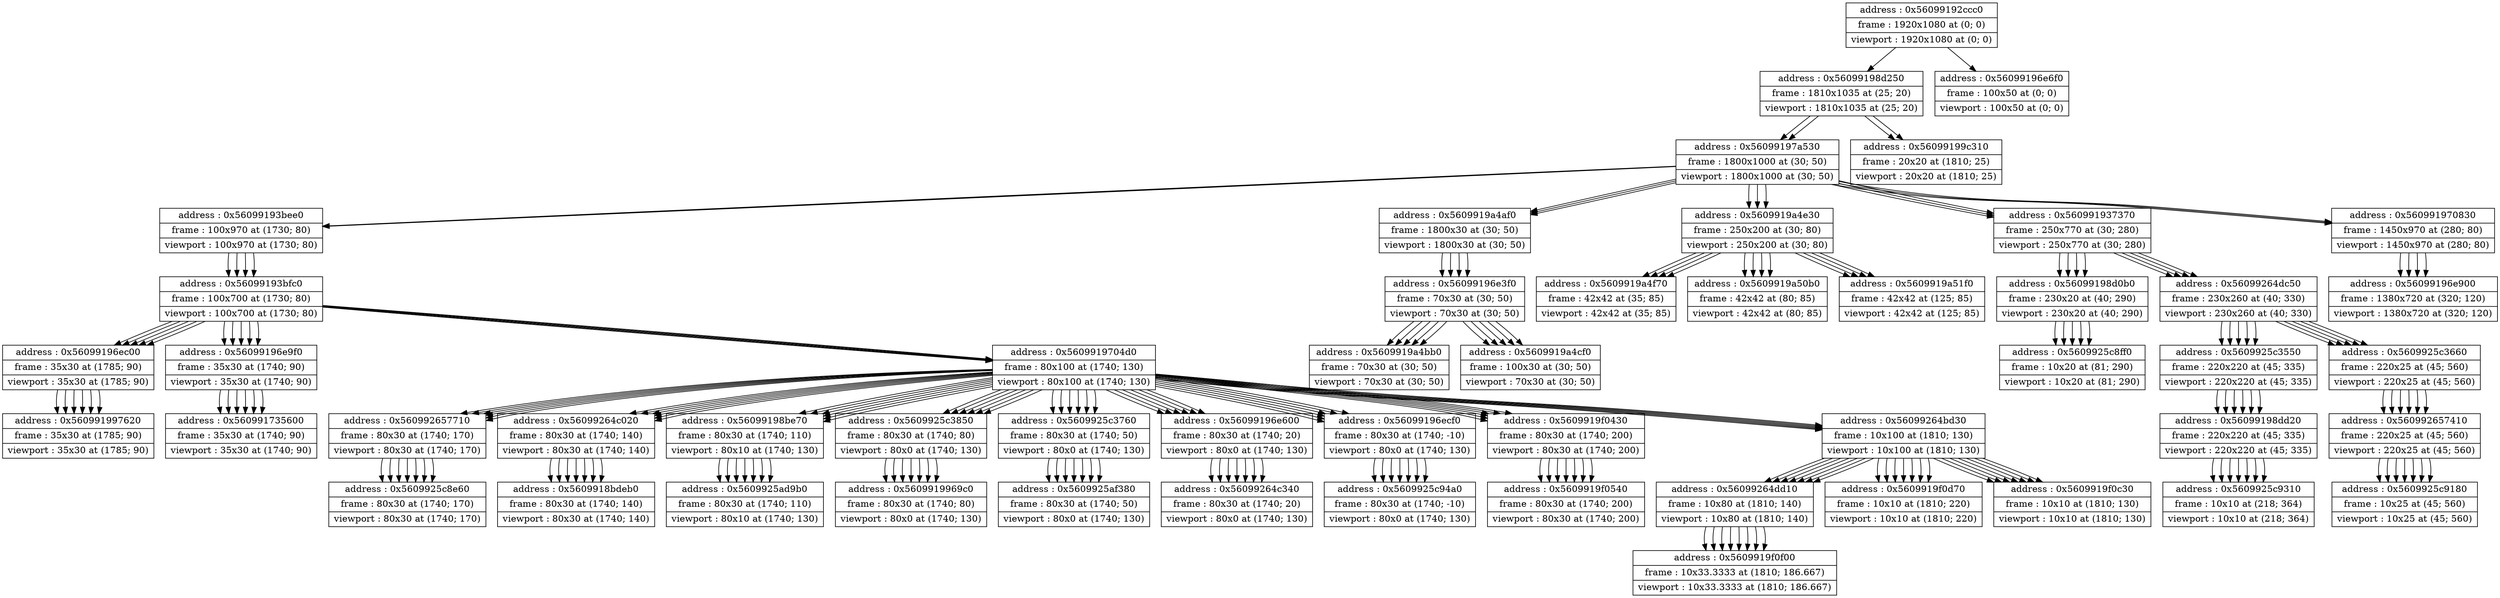 digraph {
	node [shape=record]
	node0x56099264dd10 [label = "{address : 0x56099264dd10 |frame : 10x80 at (1810; 140) |viewport : 10x80 at (1810; 140)}"];

	 node0x56099264dd10 -> node0x5609919f0f00 [color=black];
	node0x5609919f0f00 [label = "{address : 0x5609919f0f00 |frame : 10x33.3333 at (1810; 186.667) |viewport : 10x33.3333 at (1810; 186.667)}"];

	node0x5609919f0d70 [label = "{address : 0x5609919f0d70 |frame : 10x10 at (1810; 220) |viewport : 10x10 at (1810; 220)}"];

	node0x5609919f0c30 [label = "{address : 0x5609919f0c30 |frame : 10x10 at (1810; 130) |viewport : 10x10 at (1810; 130)}"];

	node0x5609919f0540 [label = "{address : 0x5609919f0540 |frame : 80x30 at (1740; 200) |viewport : 80x30 at (1740; 200)}"];

	node0x5609919f0f00 [label = "{address : 0x5609919f0f00 |frame : 10x33.3333 at (1810; 186.667) |viewport : 10x33.3333 at (1810; 186.667)}"];

	node0x560992657710 [label = "{address : 0x560992657710 |frame : 80x30 at (1740; 170) |viewport : 80x30 at (1740; 170)}"];

	 node0x560992657710 -> node0x5609925c8e60 [color=black];
	node0x5609925c8e60 [label = "{address : 0x5609925c8e60 |frame : 80x30 at (1740; 170) |viewport : 80x30 at (1740; 170)}"];

	node0x5609925c8e60 [label = "{address : 0x5609925c8e60 |frame : 80x30 at (1740; 170) |viewport : 80x30 at (1740; 170)}"];

	node0x56099264c020 [label = "{address : 0x56099264c020 |frame : 80x30 at (1740; 140) |viewport : 80x30 at (1740; 140)}"];

	 node0x56099264c020 -> node0x5609918bdeb0 [color=black];
	node0x5609918bdeb0 [label = "{address : 0x5609918bdeb0 |frame : 80x30 at (1740; 140) |viewport : 80x30 at (1740; 140)}"];

	node0x56099198be70 [label = "{address : 0x56099198be70 |frame : 80x30 at (1740; 110) |viewport : 80x10 at (1740; 130)}"];

	 node0x56099198be70 -> node0x5609925ad9b0 [color=black];
	node0x5609925ad9b0 [label = "{address : 0x5609925ad9b0 |frame : 80x30 at (1740; 110) |viewport : 80x10 at (1740; 130)}"];

	node0x5609925ad9b0 [label = "{address : 0x5609925ad9b0 |frame : 80x30 at (1740; 110) |viewport : 80x10 at (1740; 130)}"];

	node0x5609925c3850 [label = "{address : 0x5609925c3850 |frame : 80x30 at (1740; 80) |viewport : 80x0 at (1740; 130)}"];

	 node0x5609925c3850 -> node0x5609919969c0 [color=black];
	node0x5609919969c0 [label = "{address : 0x5609919969c0 |frame : 80x30 at (1740; 80) |viewport : 80x0 at (1740; 130)}"];

	node0x5609919969c0 [label = "{address : 0x5609919969c0 |frame : 80x30 at (1740; 80) |viewport : 80x0 at (1740; 130)}"];

	node0x5609925c3760 [label = "{address : 0x5609925c3760 |frame : 80x30 at (1740; 50) |viewport : 80x0 at (1740; 130)}"];

	 node0x5609925c3760 -> node0x5609925af380 [color=black];
	node0x5609925af380 [label = "{address : 0x5609925af380 |frame : 80x30 at (1740; 50) |viewport : 80x0 at (1740; 130)}"];

	node0x56099196e600 [label = "{address : 0x56099196e600 |frame : 80x30 at (1740; 20) |viewport : 80x0 at (1740; 130)}"];

	 node0x56099196e600 -> node0x56099264c340 [color=black];
	node0x56099264c340 [label = "{address : 0x56099264c340 |frame : 80x30 at (1740; 20) |viewport : 80x0 at (1740; 130)}"];

	node0x56099264c340 [label = "{address : 0x56099264c340 |frame : 80x30 at (1740; 20) |viewport : 80x0 at (1740; 130)}"];

	node0x56099196ecf0 [label = "{address : 0x56099196ecf0 |frame : 80x30 at (1740; -10) |viewport : 80x0 at (1740; 130)}"];

	 node0x56099196ecf0 -> node0x5609925c94a0 [color=black];
	node0x5609925c94a0 [label = "{address : 0x5609925c94a0 |frame : 80x30 at (1740; -10) |viewport : 80x0 at (1740; 130)}"];

	node0x56099196ec00 [label = "{address : 0x56099196ec00 |frame : 35x30 at (1785; 90) |viewport : 35x30 at (1785; 90)}"];

	 node0x56099196ec00 -> node0x560991997620 [color=black];
	node0x560991997620 [label = "{address : 0x560991997620 |frame : 35x30 at (1785; 90) |viewport : 35x30 at (1785; 90)}"];

	node0x56099196e900 [label = "{address : 0x56099196e900 |frame : 1380x720 at (320; 120) |viewport : 1380x720 at (320; 120)}"];

	node0x560992657410 [label = "{address : 0x560992657410 |frame : 220x25 at (45; 560) |viewport : 220x25 at (45; 560)}"];

	 node0x560992657410 -> node0x5609925c9180 [color=black];
	node0x5609925c9180 [label = "{address : 0x5609925c9180 |frame : 10x25 at (45; 560) |viewport : 10x25 at (45; 560)}"];

	node0x56099196e3f0 [label = "{address : 0x56099196e3f0 |frame : 70x30 at (30; 50) |viewport : 70x30 at (30; 50)}"];

	 node0x56099196e3f0 -> node0x5609919a4bb0 [color=black];
	node0x5609919a4bb0 [label = "{address : 0x5609919a4bb0 |frame : 70x30 at (30; 50) |viewport : 70x30 at (30; 50)}"];

	 node0x56099196e3f0 -> node0x5609919a4cf0 [color=black];
	node0x5609919a4cf0 [label = "{address : 0x5609919a4cf0 |frame : 100x30 at (30; 50) |viewport : 70x30 at (30; 50)}"];

	node0x56099196e9f0 [label = "{address : 0x56099196e9f0 |frame : 35x30 at (1740; 90) |viewport : 35x30 at (1740; 90)}"];

	 node0x56099196e9f0 -> node0x560991735600 [color=black];
	node0x560991735600 [label = "{address : 0x560991735600 |frame : 35x30 at (1740; 90) |viewport : 35x30 at (1740; 90)}"];

	node0x5609919f0430 [label = "{address : 0x5609919f0430 |frame : 80x30 at (1740; 200) |viewport : 80x30 at (1740; 200)}"];

	 node0x5609919f0430 -> node0x5609919f0540 [color=black];
	node0x5609919f0540 [label = "{address : 0x5609919f0540 |frame : 80x30 at (1740; 200) |viewport : 80x30 at (1740; 200)}"];

	node0x56099198d0b0 [label = "{address : 0x56099198d0b0 |frame : 230x20 at (40; 290) |viewport : 230x20 at (40; 290)}"];

	 node0x56099198d0b0 -> node0x5609925c8ff0 [color=black];
	node0x5609925c8ff0 [label = "{address : 0x5609925c8ff0 |frame : 10x20 at (81; 290) |viewport : 10x20 at (81; 290)}"];

	node0x560991997620 [label = "{address : 0x560991997620 |frame : 35x30 at (1785; 90) |viewport : 35x30 at (1785; 90)}"];

	node0x56099193bee0 [label = "{address : 0x56099193bee0 |frame : 100x970 at (1730; 80) |viewport : 100x970 at (1730; 80)}"];

	 node0x56099193bee0 -> node0x56099193bfc0 [color=black];
	node0x56099193bfc0 [label = "{address : 0x56099193bfc0 |frame : 100x700 at (1730; 80) |viewport : 100x700 at (1730; 80)}"];

	 node0x56099193bfc0 -> node0x56099196e9f0 [color=black];
	node0x56099196e9f0 [label = "{address : 0x56099196e9f0 |frame : 35x30 at (1740; 90) |viewport : 35x30 at (1740; 90)}"];

	 node0x56099196e9f0 -> node0x560991735600 [color=black];
	node0x560991735600 [label = "{address : 0x560991735600 |frame : 35x30 at (1740; 90) |viewport : 35x30 at (1740; 90)}"];

	 node0x56099193bfc0 -> node0x56099196ec00 [color=black];
	node0x56099196ec00 [label = "{address : 0x56099196ec00 |frame : 35x30 at (1785; 90) |viewport : 35x30 at (1785; 90)}"];

	 node0x56099196ec00 -> node0x560991997620 [color=black];
	node0x560991997620 [label = "{address : 0x560991997620 |frame : 35x30 at (1785; 90) |viewport : 35x30 at (1785; 90)}"];

	 node0x56099193bfc0 -> node0x5609919704d0 [color=black];
	node0x5609919704d0 [label = "{address : 0x5609919704d0 |frame : 80x100 at (1740; 130) |viewport : 80x100 at (1740; 130)}"];

	 node0x5609919704d0 -> node0x56099196ecf0 [color=black];
	node0x56099196ecf0 [label = "{address : 0x56099196ecf0 |frame : 80x30 at (1740; -10) |viewport : 80x0 at (1740; 130)}"];

	 node0x56099196ecf0 -> node0x5609925c94a0 [color=black];
	node0x5609925c94a0 [label = "{address : 0x5609925c94a0 |frame : 80x30 at (1740; -10) |viewport : 80x0 at (1740; 130)}"];

	 node0x5609919704d0 -> node0x56099196e600 [color=black];
	node0x56099196e600 [label = "{address : 0x56099196e600 |frame : 80x30 at (1740; 20) |viewport : 80x0 at (1740; 130)}"];

	 node0x56099196e600 -> node0x56099264c340 [color=black];
	node0x56099264c340 [label = "{address : 0x56099264c340 |frame : 80x30 at (1740; 20) |viewport : 80x0 at (1740; 130)}"];

	 node0x5609919704d0 -> node0x5609925c3760 [color=black];
	node0x5609925c3760 [label = "{address : 0x5609925c3760 |frame : 80x30 at (1740; 50) |viewport : 80x0 at (1740; 130)}"];

	 node0x5609925c3760 -> node0x5609925af380 [color=black];
	node0x5609925af380 [label = "{address : 0x5609925af380 |frame : 80x30 at (1740; 50) |viewport : 80x0 at (1740; 130)}"];

	 node0x5609919704d0 -> node0x5609925c3850 [color=black];
	node0x5609925c3850 [label = "{address : 0x5609925c3850 |frame : 80x30 at (1740; 80) |viewport : 80x0 at (1740; 130)}"];

	 node0x5609925c3850 -> node0x5609919969c0 [color=black];
	node0x5609919969c0 [label = "{address : 0x5609919969c0 |frame : 80x30 at (1740; 80) |viewport : 80x0 at (1740; 130)}"];

	 node0x5609919704d0 -> node0x56099198be70 [color=black];
	node0x56099198be70 [label = "{address : 0x56099198be70 |frame : 80x30 at (1740; 110) |viewport : 80x10 at (1740; 130)}"];

	 node0x56099198be70 -> node0x5609925ad9b0 [color=black];
	node0x5609925ad9b0 [label = "{address : 0x5609925ad9b0 |frame : 80x30 at (1740; 110) |viewport : 80x10 at (1740; 130)}"];

	 node0x5609919704d0 -> node0x56099264c020 [color=black];
	node0x56099264c020 [label = "{address : 0x56099264c020 |frame : 80x30 at (1740; 140) |viewport : 80x30 at (1740; 140)}"];

	 node0x56099264c020 -> node0x5609918bdeb0 [color=black];
	node0x5609918bdeb0 [label = "{address : 0x5609918bdeb0 |frame : 80x30 at (1740; 140) |viewport : 80x30 at (1740; 140)}"];

	 node0x5609919704d0 -> node0x560992657710 [color=black];
	node0x560992657710 [label = "{address : 0x560992657710 |frame : 80x30 at (1740; 170) |viewport : 80x30 at (1740; 170)}"];

	 node0x560992657710 -> node0x5609925c8e60 [color=black];
	node0x5609925c8e60 [label = "{address : 0x5609925c8e60 |frame : 80x30 at (1740; 170) |viewport : 80x30 at (1740; 170)}"];

	 node0x5609919704d0 -> node0x5609919f0430 [color=black];
	node0x5609919f0430 [label = "{address : 0x5609919f0430 |frame : 80x30 at (1740; 200) |viewport : 80x30 at (1740; 200)}"];

	 node0x5609919f0430 -> node0x5609919f0540 [color=black];
	node0x5609919f0540 [label = "{address : 0x5609919f0540 |frame : 80x30 at (1740; 200) |viewport : 80x30 at (1740; 200)}"];

	 node0x5609919704d0 -> node0x56099264bd30 [color=black];
	node0x56099264bd30 [label = "{address : 0x56099264bd30 |frame : 10x100 at (1810; 130) |viewport : 10x100 at (1810; 130)}"];

	 node0x56099264bd30 -> node0x5609919f0c30 [color=black];
	node0x5609919f0c30 [label = "{address : 0x5609919f0c30 |frame : 10x10 at (1810; 130) |viewport : 10x10 at (1810; 130)}"];

	 node0x56099264bd30 -> node0x5609919f0d70 [color=black];
	node0x5609919f0d70 [label = "{address : 0x5609919f0d70 |frame : 10x10 at (1810; 220) |viewport : 10x10 at (1810; 220)}"];

	 node0x56099264bd30 -> node0x56099264dd10 [color=black];
	node0x56099264dd10 [label = "{address : 0x56099264dd10 |frame : 10x80 at (1810; 140) |viewport : 10x80 at (1810; 140)}"];

	 node0x56099264dd10 -> node0x5609919f0f00 [color=black];
	node0x5609919f0f00 [label = "{address : 0x5609919f0f00 |frame : 10x33.3333 at (1810; 186.667) |viewport : 10x33.3333 at (1810; 186.667)}"];

	node0x5609919a4af0 [label = "{address : 0x5609919a4af0 |frame : 1800x30 at (30; 50) |viewport : 1800x30 at (30; 50)}"];

	 node0x5609919a4af0 -> node0x56099196e3f0 [color=black];
	node0x56099196e3f0 [label = "{address : 0x56099196e3f0 |frame : 70x30 at (30; 50) |viewport : 70x30 at (30; 50)}"];

	 node0x56099196e3f0 -> node0x5609919a4bb0 [color=black];
	node0x5609919a4bb0 [label = "{address : 0x5609919a4bb0 |frame : 70x30 at (30; 50) |viewport : 70x30 at (30; 50)}"];

	 node0x56099196e3f0 -> node0x5609919a4cf0 [color=black];
	node0x5609919a4cf0 [label = "{address : 0x5609919a4cf0 |frame : 100x30 at (30; 50) |viewport : 70x30 at (30; 50)}"];

	node0x5609919a4cf0 [label = "{address : 0x5609919a4cf0 |frame : 100x30 at (30; 50) |viewport : 70x30 at (30; 50)}"];

	node0x5609919a4bb0 [label = "{address : 0x5609919a4bb0 |frame : 70x30 at (30; 50) |viewport : 70x30 at (30; 50)}"];

	node0x560991735600 [label = "{address : 0x560991735600 |frame : 35x30 at (1740; 90) |viewport : 35x30 at (1740; 90)}"];

	node0x5609919a4f70 [label = "{address : 0x5609919a4f70 |frame : 42x42 at (35; 85) |viewport : 42x42 at (35; 85)}"];

	node0x56099198d250 [label = "{address : 0x56099198d250 |frame : 1810x1035 at (25; 20) |viewport : 1810x1035 at (25; 20)}"];

	 node0x56099198d250 -> node0x56099197a530 [color=black];
	node0x56099197a530 [label = "{address : 0x56099197a530 |frame : 1800x1000 at (30; 50) |viewport : 1800x1000 at (30; 50)}"];

	 node0x56099197a530 -> node0x5609919a4af0 [color=black];
	node0x5609919a4af0 [label = "{address : 0x5609919a4af0 |frame : 1800x30 at (30; 50) |viewport : 1800x30 at (30; 50)}"];

	 node0x5609919a4af0 -> node0x56099196e3f0 [color=black];
	node0x56099196e3f0 [label = "{address : 0x56099196e3f0 |frame : 70x30 at (30; 50) |viewport : 70x30 at (30; 50)}"];

	 node0x56099196e3f0 -> node0x5609919a4bb0 [color=black];
	node0x5609919a4bb0 [label = "{address : 0x5609919a4bb0 |frame : 70x30 at (30; 50) |viewport : 70x30 at (30; 50)}"];

	 node0x56099196e3f0 -> node0x5609919a4cf0 [color=black];
	node0x5609919a4cf0 [label = "{address : 0x5609919a4cf0 |frame : 100x30 at (30; 50) |viewport : 70x30 at (30; 50)}"];

	 node0x56099197a530 -> node0x5609919a4e30 [color=black];
	node0x5609919a4e30 [label = "{address : 0x5609919a4e30 |frame : 250x200 at (30; 80) |viewport : 250x200 at (30; 80)}"];

	 node0x5609919a4e30 -> node0x5609919a4f70 [color=black];
	node0x5609919a4f70 [label = "{address : 0x5609919a4f70 |frame : 42x42 at (35; 85) |viewport : 42x42 at (35; 85)}"];

	 node0x5609919a4e30 -> node0x5609919a50b0 [color=black];
	node0x5609919a50b0 [label = "{address : 0x5609919a50b0 |frame : 42x42 at (80; 85) |viewport : 42x42 at (80; 85)}"];

	 node0x5609919a4e30 -> node0x5609919a51f0 [color=black];
	node0x5609919a51f0 [label = "{address : 0x5609919a51f0 |frame : 42x42 at (125; 85) |viewport : 42x42 at (125; 85)}"];

	 node0x56099197a530 -> node0x560991937370 [color=black];
	node0x560991937370 [label = "{address : 0x560991937370 |frame : 250x770 at (30; 280) |viewport : 250x770 at (30; 280)}"];

	 node0x560991937370 -> node0x56099198d0b0 [color=black];
	node0x56099198d0b0 [label = "{address : 0x56099198d0b0 |frame : 230x20 at (40; 290) |viewport : 230x20 at (40; 290)}"];

	 node0x56099198d0b0 -> node0x5609925c8ff0 [color=black];
	node0x5609925c8ff0 [label = "{address : 0x5609925c8ff0 |frame : 10x20 at (81; 290) |viewport : 10x20 at (81; 290)}"];

	 node0x560991937370 -> node0x56099264dc50 [color=black];
	node0x56099264dc50 [label = "{address : 0x56099264dc50 |frame : 230x260 at (40; 330) |viewport : 230x260 at (40; 330)}"];

	 node0x56099264dc50 -> node0x5609925c3550 [color=black];
	node0x5609925c3550 [label = "{address : 0x5609925c3550 |frame : 220x220 at (45; 335) |viewport : 220x220 at (45; 335)}"];

	 node0x5609925c3550 -> node0x56099198dd20 [color=black];
	node0x56099198dd20 [label = "{address : 0x56099198dd20 |frame : 220x220 at (45; 335) |viewport : 220x220 at (45; 335)}"];

	 node0x56099198dd20 -> node0x5609925c9310 [color=black];
	node0x5609925c9310 [label = "{address : 0x5609925c9310 |frame : 10x10 at (218; 364) |viewport : 10x10 at (218; 364)}"];

	 node0x56099264dc50 -> node0x5609925c3660 [color=black];
	node0x5609925c3660 [label = "{address : 0x5609925c3660 |frame : 220x25 at (45; 560) |viewport : 220x25 at (45; 560)}"];

	 node0x5609925c3660 -> node0x560992657410 [color=black];
	node0x560992657410 [label = "{address : 0x560992657410 |frame : 220x25 at (45; 560) |viewport : 220x25 at (45; 560)}"];

	 node0x560992657410 -> node0x5609925c9180 [color=black];
	node0x5609925c9180 [label = "{address : 0x5609925c9180 |frame : 10x25 at (45; 560) |viewport : 10x25 at (45; 560)}"];

	 node0x56099197a530 -> node0x560991970830 [color=black];
	node0x560991970830 [label = "{address : 0x560991970830 |frame : 1450x970 at (280; 80) |viewport : 1450x970 at (280; 80)}"];

	 node0x560991970830 -> node0x56099196e900 [color=black];
	node0x56099196e900 [label = "{address : 0x56099196e900 |frame : 1380x720 at (320; 120) |viewport : 1380x720 at (320; 120)}"];

	 node0x56099197a530 -> node0x56099193bee0 [color=black];
	node0x56099193bee0 [label = "{address : 0x56099193bee0 |frame : 100x970 at (1730; 80) |viewport : 100x970 at (1730; 80)}"];

	 node0x56099193bee0 -> node0x56099193bfc0 [color=black];
	node0x56099193bfc0 [label = "{address : 0x56099193bfc0 |frame : 100x700 at (1730; 80) |viewport : 100x700 at (1730; 80)}"];

	 node0x56099193bfc0 -> node0x56099196e9f0 [color=black];
	node0x56099196e9f0 [label = "{address : 0x56099196e9f0 |frame : 35x30 at (1740; 90) |viewport : 35x30 at (1740; 90)}"];

	 node0x56099196e9f0 -> node0x560991735600 [color=black];
	node0x560991735600 [label = "{address : 0x560991735600 |frame : 35x30 at (1740; 90) |viewport : 35x30 at (1740; 90)}"];

	 node0x56099193bfc0 -> node0x56099196ec00 [color=black];
	node0x56099196ec00 [label = "{address : 0x56099196ec00 |frame : 35x30 at (1785; 90) |viewport : 35x30 at (1785; 90)}"];

	 node0x56099196ec00 -> node0x560991997620 [color=black];
	node0x560991997620 [label = "{address : 0x560991997620 |frame : 35x30 at (1785; 90) |viewport : 35x30 at (1785; 90)}"];

	 node0x56099193bfc0 -> node0x5609919704d0 [color=black];
	node0x5609919704d0 [label = "{address : 0x5609919704d0 |frame : 80x100 at (1740; 130) |viewport : 80x100 at (1740; 130)}"];

	 node0x5609919704d0 -> node0x56099196ecf0 [color=black];
	node0x56099196ecf0 [label = "{address : 0x56099196ecf0 |frame : 80x30 at (1740; -10) |viewport : 80x0 at (1740; 130)}"];

	 node0x56099196ecf0 -> node0x5609925c94a0 [color=black];
	node0x5609925c94a0 [label = "{address : 0x5609925c94a0 |frame : 80x30 at (1740; -10) |viewport : 80x0 at (1740; 130)}"];

	 node0x5609919704d0 -> node0x56099196e600 [color=black];
	node0x56099196e600 [label = "{address : 0x56099196e600 |frame : 80x30 at (1740; 20) |viewport : 80x0 at (1740; 130)}"];

	 node0x56099196e600 -> node0x56099264c340 [color=black];
	node0x56099264c340 [label = "{address : 0x56099264c340 |frame : 80x30 at (1740; 20) |viewport : 80x0 at (1740; 130)}"];

	 node0x5609919704d0 -> node0x5609925c3760 [color=black];
	node0x5609925c3760 [label = "{address : 0x5609925c3760 |frame : 80x30 at (1740; 50) |viewport : 80x0 at (1740; 130)}"];

	 node0x5609925c3760 -> node0x5609925af380 [color=black];
	node0x5609925af380 [label = "{address : 0x5609925af380 |frame : 80x30 at (1740; 50) |viewport : 80x0 at (1740; 130)}"];

	 node0x5609919704d0 -> node0x5609925c3850 [color=black];
	node0x5609925c3850 [label = "{address : 0x5609925c3850 |frame : 80x30 at (1740; 80) |viewport : 80x0 at (1740; 130)}"];

	 node0x5609925c3850 -> node0x5609919969c0 [color=black];
	node0x5609919969c0 [label = "{address : 0x5609919969c0 |frame : 80x30 at (1740; 80) |viewport : 80x0 at (1740; 130)}"];

	 node0x5609919704d0 -> node0x56099198be70 [color=black];
	node0x56099198be70 [label = "{address : 0x56099198be70 |frame : 80x30 at (1740; 110) |viewport : 80x10 at (1740; 130)}"];

	 node0x56099198be70 -> node0x5609925ad9b0 [color=black];
	node0x5609925ad9b0 [label = "{address : 0x5609925ad9b0 |frame : 80x30 at (1740; 110) |viewport : 80x10 at (1740; 130)}"];

	 node0x5609919704d0 -> node0x56099264c020 [color=black];
	node0x56099264c020 [label = "{address : 0x56099264c020 |frame : 80x30 at (1740; 140) |viewport : 80x30 at (1740; 140)}"];

	 node0x56099264c020 -> node0x5609918bdeb0 [color=black];
	node0x5609918bdeb0 [label = "{address : 0x5609918bdeb0 |frame : 80x30 at (1740; 140) |viewport : 80x30 at (1740; 140)}"];

	 node0x5609919704d0 -> node0x560992657710 [color=black];
	node0x560992657710 [label = "{address : 0x560992657710 |frame : 80x30 at (1740; 170) |viewport : 80x30 at (1740; 170)}"];

	 node0x560992657710 -> node0x5609925c8e60 [color=black];
	node0x5609925c8e60 [label = "{address : 0x5609925c8e60 |frame : 80x30 at (1740; 170) |viewport : 80x30 at (1740; 170)}"];

	 node0x5609919704d0 -> node0x5609919f0430 [color=black];
	node0x5609919f0430 [label = "{address : 0x5609919f0430 |frame : 80x30 at (1740; 200) |viewport : 80x30 at (1740; 200)}"];

	 node0x5609919f0430 -> node0x5609919f0540 [color=black];
	node0x5609919f0540 [label = "{address : 0x5609919f0540 |frame : 80x30 at (1740; 200) |viewport : 80x30 at (1740; 200)}"];

	 node0x5609919704d0 -> node0x56099264bd30 [color=black];
	node0x56099264bd30 [label = "{address : 0x56099264bd30 |frame : 10x100 at (1810; 130) |viewport : 10x100 at (1810; 130)}"];

	 node0x56099264bd30 -> node0x5609919f0c30 [color=black];
	node0x5609919f0c30 [label = "{address : 0x5609919f0c30 |frame : 10x10 at (1810; 130) |viewport : 10x10 at (1810; 130)}"];

	 node0x56099264bd30 -> node0x5609919f0d70 [color=black];
	node0x5609919f0d70 [label = "{address : 0x5609919f0d70 |frame : 10x10 at (1810; 220) |viewport : 10x10 at (1810; 220)}"];

	 node0x56099264bd30 -> node0x56099264dd10 [color=black];
	node0x56099264dd10 [label = "{address : 0x56099264dd10 |frame : 10x80 at (1810; 140) |viewport : 10x80 at (1810; 140)}"];

	 node0x56099264dd10 -> node0x5609919f0f00 [color=black];
	node0x5609919f0f00 [label = "{address : 0x5609919f0f00 |frame : 10x33.3333 at (1810; 186.667) |viewport : 10x33.3333 at (1810; 186.667)}"];

	 node0x56099198d250 -> node0x56099199c310 [color=black];
	node0x56099199c310 [label = "{address : 0x56099199c310 |frame : 20x20 at (1810; 25) |viewport : 20x20 at (1810; 25)}"];

	node0x5609919a50b0 [label = "{address : 0x5609919a50b0 |frame : 42x42 at (80; 85) |viewport : 42x42 at (80; 85)}"];

	node0x56099192ccc0 [label = "{address : 0x56099192ccc0 |frame : 1920x1080 at (0; 0) |viewport : 1920x1080 at (0; 0)}"];

	 node0x56099192ccc0 -> node0x56099198d250 [color=black];
	node0x56099198d250 [label = "{address : 0x56099198d250 |frame : 1810x1035 at (25; 20) |viewport : 1810x1035 at (25; 20)}"];

	 node0x56099198d250 -> node0x56099197a530 [color=black];
	node0x56099197a530 [label = "{address : 0x56099197a530 |frame : 1800x1000 at (30; 50) |viewport : 1800x1000 at (30; 50)}"];

	 node0x56099197a530 -> node0x5609919a4af0 [color=black];
	node0x5609919a4af0 [label = "{address : 0x5609919a4af0 |frame : 1800x30 at (30; 50) |viewport : 1800x30 at (30; 50)}"];

	 node0x5609919a4af0 -> node0x56099196e3f0 [color=black];
	node0x56099196e3f0 [label = "{address : 0x56099196e3f0 |frame : 70x30 at (30; 50) |viewport : 70x30 at (30; 50)}"];

	 node0x56099196e3f0 -> node0x5609919a4bb0 [color=black];
	node0x5609919a4bb0 [label = "{address : 0x5609919a4bb0 |frame : 70x30 at (30; 50) |viewport : 70x30 at (30; 50)}"];

	 node0x56099196e3f0 -> node0x5609919a4cf0 [color=black];
	node0x5609919a4cf0 [label = "{address : 0x5609919a4cf0 |frame : 100x30 at (30; 50) |viewport : 70x30 at (30; 50)}"];

	 node0x56099197a530 -> node0x5609919a4e30 [color=black];
	node0x5609919a4e30 [label = "{address : 0x5609919a4e30 |frame : 250x200 at (30; 80) |viewport : 250x200 at (30; 80)}"];

	 node0x5609919a4e30 -> node0x5609919a4f70 [color=black];
	node0x5609919a4f70 [label = "{address : 0x5609919a4f70 |frame : 42x42 at (35; 85) |viewport : 42x42 at (35; 85)}"];

	 node0x5609919a4e30 -> node0x5609919a50b0 [color=black];
	node0x5609919a50b0 [label = "{address : 0x5609919a50b0 |frame : 42x42 at (80; 85) |viewport : 42x42 at (80; 85)}"];

	 node0x5609919a4e30 -> node0x5609919a51f0 [color=black];
	node0x5609919a51f0 [label = "{address : 0x5609919a51f0 |frame : 42x42 at (125; 85) |viewport : 42x42 at (125; 85)}"];

	 node0x56099197a530 -> node0x560991937370 [color=black];
	node0x560991937370 [label = "{address : 0x560991937370 |frame : 250x770 at (30; 280) |viewport : 250x770 at (30; 280)}"];

	 node0x560991937370 -> node0x56099198d0b0 [color=black];
	node0x56099198d0b0 [label = "{address : 0x56099198d0b0 |frame : 230x20 at (40; 290) |viewport : 230x20 at (40; 290)}"];

	 node0x56099198d0b0 -> node0x5609925c8ff0 [color=black];
	node0x5609925c8ff0 [label = "{address : 0x5609925c8ff0 |frame : 10x20 at (81; 290) |viewport : 10x20 at (81; 290)}"];

	 node0x560991937370 -> node0x56099264dc50 [color=black];
	node0x56099264dc50 [label = "{address : 0x56099264dc50 |frame : 230x260 at (40; 330) |viewport : 230x260 at (40; 330)}"];

	 node0x56099264dc50 -> node0x5609925c3550 [color=black];
	node0x5609925c3550 [label = "{address : 0x5609925c3550 |frame : 220x220 at (45; 335) |viewport : 220x220 at (45; 335)}"];

	 node0x5609925c3550 -> node0x56099198dd20 [color=black];
	node0x56099198dd20 [label = "{address : 0x56099198dd20 |frame : 220x220 at (45; 335) |viewport : 220x220 at (45; 335)}"];

	 node0x56099198dd20 -> node0x5609925c9310 [color=black];
	node0x5609925c9310 [label = "{address : 0x5609925c9310 |frame : 10x10 at (218; 364) |viewport : 10x10 at (218; 364)}"];

	 node0x56099264dc50 -> node0x5609925c3660 [color=black];
	node0x5609925c3660 [label = "{address : 0x5609925c3660 |frame : 220x25 at (45; 560) |viewport : 220x25 at (45; 560)}"];

	 node0x5609925c3660 -> node0x560992657410 [color=black];
	node0x560992657410 [label = "{address : 0x560992657410 |frame : 220x25 at (45; 560) |viewport : 220x25 at (45; 560)}"];

	 node0x560992657410 -> node0x5609925c9180 [color=black];
	node0x5609925c9180 [label = "{address : 0x5609925c9180 |frame : 10x25 at (45; 560) |viewport : 10x25 at (45; 560)}"];

	 node0x56099197a530 -> node0x560991970830 [color=black];
	node0x560991970830 [label = "{address : 0x560991970830 |frame : 1450x970 at (280; 80) |viewport : 1450x970 at (280; 80)}"];

	 node0x560991970830 -> node0x56099196e900 [color=black];
	node0x56099196e900 [label = "{address : 0x56099196e900 |frame : 1380x720 at (320; 120) |viewport : 1380x720 at (320; 120)}"];

	 node0x56099197a530 -> node0x56099193bee0 [color=black];
	node0x56099193bee0 [label = "{address : 0x56099193bee0 |frame : 100x970 at (1730; 80) |viewport : 100x970 at (1730; 80)}"];

	 node0x56099193bee0 -> node0x56099193bfc0 [color=black];
	node0x56099193bfc0 [label = "{address : 0x56099193bfc0 |frame : 100x700 at (1730; 80) |viewport : 100x700 at (1730; 80)}"];

	 node0x56099193bfc0 -> node0x56099196e9f0 [color=black];
	node0x56099196e9f0 [label = "{address : 0x56099196e9f0 |frame : 35x30 at (1740; 90) |viewport : 35x30 at (1740; 90)}"];

	 node0x56099196e9f0 -> node0x560991735600 [color=black];
	node0x560991735600 [label = "{address : 0x560991735600 |frame : 35x30 at (1740; 90) |viewport : 35x30 at (1740; 90)}"];

	 node0x56099193bfc0 -> node0x56099196ec00 [color=black];
	node0x56099196ec00 [label = "{address : 0x56099196ec00 |frame : 35x30 at (1785; 90) |viewport : 35x30 at (1785; 90)}"];

	 node0x56099196ec00 -> node0x560991997620 [color=black];
	node0x560991997620 [label = "{address : 0x560991997620 |frame : 35x30 at (1785; 90) |viewport : 35x30 at (1785; 90)}"];

	 node0x56099193bfc0 -> node0x5609919704d0 [color=black];
	node0x5609919704d0 [label = "{address : 0x5609919704d0 |frame : 80x100 at (1740; 130) |viewport : 80x100 at (1740; 130)}"];

	 node0x5609919704d0 -> node0x56099196ecf0 [color=black];
	node0x56099196ecf0 [label = "{address : 0x56099196ecf0 |frame : 80x30 at (1740; -10) |viewport : 80x0 at (1740; 130)}"];

	 node0x56099196ecf0 -> node0x5609925c94a0 [color=black];
	node0x5609925c94a0 [label = "{address : 0x5609925c94a0 |frame : 80x30 at (1740; -10) |viewport : 80x0 at (1740; 130)}"];

	 node0x5609919704d0 -> node0x56099196e600 [color=black];
	node0x56099196e600 [label = "{address : 0x56099196e600 |frame : 80x30 at (1740; 20) |viewport : 80x0 at (1740; 130)}"];

	 node0x56099196e600 -> node0x56099264c340 [color=black];
	node0x56099264c340 [label = "{address : 0x56099264c340 |frame : 80x30 at (1740; 20) |viewport : 80x0 at (1740; 130)}"];

	 node0x5609919704d0 -> node0x5609925c3760 [color=black];
	node0x5609925c3760 [label = "{address : 0x5609925c3760 |frame : 80x30 at (1740; 50) |viewport : 80x0 at (1740; 130)}"];

	 node0x5609925c3760 -> node0x5609925af380 [color=black];
	node0x5609925af380 [label = "{address : 0x5609925af380 |frame : 80x30 at (1740; 50) |viewport : 80x0 at (1740; 130)}"];

	 node0x5609919704d0 -> node0x5609925c3850 [color=black];
	node0x5609925c3850 [label = "{address : 0x5609925c3850 |frame : 80x30 at (1740; 80) |viewport : 80x0 at (1740; 130)}"];

	 node0x5609925c3850 -> node0x5609919969c0 [color=black];
	node0x5609919969c0 [label = "{address : 0x5609919969c0 |frame : 80x30 at (1740; 80) |viewport : 80x0 at (1740; 130)}"];

	 node0x5609919704d0 -> node0x56099198be70 [color=black];
	node0x56099198be70 [label = "{address : 0x56099198be70 |frame : 80x30 at (1740; 110) |viewport : 80x10 at (1740; 130)}"];

	 node0x56099198be70 -> node0x5609925ad9b0 [color=black];
	node0x5609925ad9b0 [label = "{address : 0x5609925ad9b0 |frame : 80x30 at (1740; 110) |viewport : 80x10 at (1740; 130)}"];

	 node0x5609919704d0 -> node0x56099264c020 [color=black];
	node0x56099264c020 [label = "{address : 0x56099264c020 |frame : 80x30 at (1740; 140) |viewport : 80x30 at (1740; 140)}"];

	 node0x56099264c020 -> node0x5609918bdeb0 [color=black];
	node0x5609918bdeb0 [label = "{address : 0x5609918bdeb0 |frame : 80x30 at (1740; 140) |viewport : 80x30 at (1740; 140)}"];

	 node0x5609919704d0 -> node0x560992657710 [color=black];
	node0x560992657710 [label = "{address : 0x560992657710 |frame : 80x30 at (1740; 170) |viewport : 80x30 at (1740; 170)}"];

	 node0x560992657710 -> node0x5609925c8e60 [color=black];
	node0x5609925c8e60 [label = "{address : 0x5609925c8e60 |frame : 80x30 at (1740; 170) |viewport : 80x30 at (1740; 170)}"];

	 node0x5609919704d0 -> node0x5609919f0430 [color=black];
	node0x5609919f0430 [label = "{address : 0x5609919f0430 |frame : 80x30 at (1740; 200) |viewport : 80x30 at (1740; 200)}"];

	 node0x5609919f0430 -> node0x5609919f0540 [color=black];
	node0x5609919f0540 [label = "{address : 0x5609919f0540 |frame : 80x30 at (1740; 200) |viewport : 80x30 at (1740; 200)}"];

	 node0x5609919704d0 -> node0x56099264bd30 [color=black];
	node0x56099264bd30 [label = "{address : 0x56099264bd30 |frame : 10x100 at (1810; 130) |viewport : 10x100 at (1810; 130)}"];

	 node0x56099264bd30 -> node0x5609919f0c30 [color=black];
	node0x5609919f0c30 [label = "{address : 0x5609919f0c30 |frame : 10x10 at (1810; 130) |viewport : 10x10 at (1810; 130)}"];

	 node0x56099264bd30 -> node0x5609919f0d70 [color=black];
	node0x5609919f0d70 [label = "{address : 0x5609919f0d70 |frame : 10x10 at (1810; 220) |viewport : 10x10 at (1810; 220)}"];

	 node0x56099264bd30 -> node0x56099264dd10 [color=black];
	node0x56099264dd10 [label = "{address : 0x56099264dd10 |frame : 10x80 at (1810; 140) |viewport : 10x80 at (1810; 140)}"];

	 node0x56099264dd10 -> node0x5609919f0f00 [color=black];
	node0x5609919f0f00 [label = "{address : 0x5609919f0f00 |frame : 10x33.3333 at (1810; 186.667) |viewport : 10x33.3333 at (1810; 186.667)}"];

	 node0x56099198d250 -> node0x56099199c310 [color=black];
	node0x56099199c310 [label = "{address : 0x56099199c310 |frame : 20x20 at (1810; 25) |viewport : 20x20 at (1810; 25)}"];

	 node0x56099192ccc0 -> node0x56099196e6f0 [color=black];
	node0x56099196e6f0 [label = "{address : 0x56099196e6f0 |frame : 100x50 at (0; 0) |viewport : 100x50 at (0; 0)}"];

	node0x560991937370 [label = "{address : 0x560991937370 |frame : 250x770 at (30; 280) |viewport : 250x770 at (30; 280)}"];

	 node0x560991937370 -> node0x56099198d0b0 [color=black];
	node0x56099198d0b0 [label = "{address : 0x56099198d0b0 |frame : 230x20 at (40; 290) |viewport : 230x20 at (40; 290)}"];

	 node0x56099198d0b0 -> node0x5609925c8ff0 [color=black];
	node0x5609925c8ff0 [label = "{address : 0x5609925c8ff0 |frame : 10x20 at (81; 290) |viewport : 10x20 at (81; 290)}"];

	 node0x560991937370 -> node0x56099264dc50 [color=black];
	node0x56099264dc50 [label = "{address : 0x56099264dc50 |frame : 230x260 at (40; 330) |viewport : 230x260 at (40; 330)}"];

	 node0x56099264dc50 -> node0x5609925c3550 [color=black];
	node0x5609925c3550 [label = "{address : 0x5609925c3550 |frame : 220x220 at (45; 335) |viewport : 220x220 at (45; 335)}"];

	 node0x5609925c3550 -> node0x56099198dd20 [color=black];
	node0x56099198dd20 [label = "{address : 0x56099198dd20 |frame : 220x220 at (45; 335) |viewport : 220x220 at (45; 335)}"];

	 node0x56099198dd20 -> node0x5609925c9310 [color=black];
	node0x5609925c9310 [label = "{address : 0x5609925c9310 |frame : 10x10 at (218; 364) |viewport : 10x10 at (218; 364)}"];

	 node0x56099264dc50 -> node0x5609925c3660 [color=black];
	node0x5609925c3660 [label = "{address : 0x5609925c3660 |frame : 220x25 at (45; 560) |viewport : 220x25 at (45; 560)}"];

	 node0x5609925c3660 -> node0x560992657410 [color=black];
	node0x560992657410 [label = "{address : 0x560992657410 |frame : 220x25 at (45; 560) |viewport : 220x25 at (45; 560)}"];

	 node0x560992657410 -> node0x5609925c9180 [color=black];
	node0x5609925c9180 [label = "{address : 0x5609925c9180 |frame : 10x25 at (45; 560) |viewport : 10x25 at (45; 560)}"];

	node0x56099264dc50 [label = "{address : 0x56099264dc50 |frame : 230x260 at (40; 330) |viewport : 230x260 at (40; 330)}"];

	 node0x56099264dc50 -> node0x5609925c3550 [color=black];
	node0x5609925c3550 [label = "{address : 0x5609925c3550 |frame : 220x220 at (45; 335) |viewport : 220x220 at (45; 335)}"];

	 node0x5609925c3550 -> node0x56099198dd20 [color=black];
	node0x56099198dd20 [label = "{address : 0x56099198dd20 |frame : 220x220 at (45; 335) |viewport : 220x220 at (45; 335)}"];

	 node0x56099198dd20 -> node0x5609925c9310 [color=black];
	node0x5609925c9310 [label = "{address : 0x5609925c9310 |frame : 10x10 at (218; 364) |viewport : 10x10 at (218; 364)}"];

	 node0x56099264dc50 -> node0x5609925c3660 [color=black];
	node0x5609925c3660 [label = "{address : 0x5609925c3660 |frame : 220x25 at (45; 560) |viewport : 220x25 at (45; 560)}"];

	 node0x5609925c3660 -> node0x560992657410 [color=black];
	node0x560992657410 [label = "{address : 0x560992657410 |frame : 220x25 at (45; 560) |viewport : 220x25 at (45; 560)}"];

	 node0x560992657410 -> node0x5609925c9180 [color=black];
	node0x5609925c9180 [label = "{address : 0x5609925c9180 |frame : 10x25 at (45; 560) |viewport : 10x25 at (45; 560)}"];

	node0x5609919a4e30 [label = "{address : 0x5609919a4e30 |frame : 250x200 at (30; 80) |viewport : 250x200 at (30; 80)}"];

	 node0x5609919a4e30 -> node0x5609919a4f70 [color=black];
	node0x5609919a4f70 [label = "{address : 0x5609919a4f70 |frame : 42x42 at (35; 85) |viewport : 42x42 at (35; 85)}"];

	 node0x5609919a4e30 -> node0x5609919a50b0 [color=black];
	node0x5609919a50b0 [label = "{address : 0x5609919a50b0 |frame : 42x42 at (80; 85) |viewport : 42x42 at (80; 85)}"];

	 node0x5609919a4e30 -> node0x5609919a51f0 [color=black];
	node0x5609919a51f0 [label = "{address : 0x5609919a51f0 |frame : 42x42 at (125; 85) |viewport : 42x42 at (125; 85)}"];

	node0x5609919704d0 [label = "{address : 0x5609919704d0 |frame : 80x100 at (1740; 130) |viewport : 80x100 at (1740; 130)}"];

	 node0x5609919704d0 -> node0x56099196ecf0 [color=black];
	node0x56099196ecf0 [label = "{address : 0x56099196ecf0 |frame : 80x30 at (1740; -10) |viewport : 80x0 at (1740; 130)}"];

	 node0x56099196ecf0 -> node0x5609925c94a0 [color=black];
	node0x5609925c94a0 [label = "{address : 0x5609925c94a0 |frame : 80x30 at (1740; -10) |viewport : 80x0 at (1740; 130)}"];

	 node0x5609919704d0 -> node0x56099196e600 [color=black];
	node0x56099196e600 [label = "{address : 0x56099196e600 |frame : 80x30 at (1740; 20) |viewport : 80x0 at (1740; 130)}"];

	 node0x56099196e600 -> node0x56099264c340 [color=black];
	node0x56099264c340 [label = "{address : 0x56099264c340 |frame : 80x30 at (1740; 20) |viewport : 80x0 at (1740; 130)}"];

	 node0x5609919704d0 -> node0x5609925c3760 [color=black];
	node0x5609925c3760 [label = "{address : 0x5609925c3760 |frame : 80x30 at (1740; 50) |viewport : 80x0 at (1740; 130)}"];

	 node0x5609925c3760 -> node0x5609925af380 [color=black];
	node0x5609925af380 [label = "{address : 0x5609925af380 |frame : 80x30 at (1740; 50) |viewport : 80x0 at (1740; 130)}"];

	 node0x5609919704d0 -> node0x5609925c3850 [color=black];
	node0x5609925c3850 [label = "{address : 0x5609925c3850 |frame : 80x30 at (1740; 80) |viewport : 80x0 at (1740; 130)}"];

	 node0x5609925c3850 -> node0x5609919969c0 [color=black];
	node0x5609919969c0 [label = "{address : 0x5609919969c0 |frame : 80x30 at (1740; 80) |viewport : 80x0 at (1740; 130)}"];

	 node0x5609919704d0 -> node0x56099198be70 [color=black];
	node0x56099198be70 [label = "{address : 0x56099198be70 |frame : 80x30 at (1740; 110) |viewport : 80x10 at (1740; 130)}"];

	 node0x56099198be70 -> node0x5609925ad9b0 [color=black];
	node0x5609925ad9b0 [label = "{address : 0x5609925ad9b0 |frame : 80x30 at (1740; 110) |viewport : 80x10 at (1740; 130)}"];

	 node0x5609919704d0 -> node0x56099264c020 [color=black];
	node0x56099264c020 [label = "{address : 0x56099264c020 |frame : 80x30 at (1740; 140) |viewport : 80x30 at (1740; 140)}"];

	 node0x56099264c020 -> node0x5609918bdeb0 [color=black];
	node0x5609918bdeb0 [label = "{address : 0x5609918bdeb0 |frame : 80x30 at (1740; 140) |viewport : 80x30 at (1740; 140)}"];

	 node0x5609919704d0 -> node0x560992657710 [color=black];
	node0x560992657710 [label = "{address : 0x560992657710 |frame : 80x30 at (1740; 170) |viewport : 80x30 at (1740; 170)}"];

	 node0x560992657710 -> node0x5609925c8e60 [color=black];
	node0x5609925c8e60 [label = "{address : 0x5609925c8e60 |frame : 80x30 at (1740; 170) |viewport : 80x30 at (1740; 170)}"];

	 node0x5609919704d0 -> node0x5609919f0430 [color=black];
	node0x5609919f0430 [label = "{address : 0x5609919f0430 |frame : 80x30 at (1740; 200) |viewport : 80x30 at (1740; 200)}"];

	 node0x5609919f0430 -> node0x5609919f0540 [color=black];
	node0x5609919f0540 [label = "{address : 0x5609919f0540 |frame : 80x30 at (1740; 200) |viewport : 80x30 at (1740; 200)}"];

	 node0x5609919704d0 -> node0x56099264bd30 [color=black];
	node0x56099264bd30 [label = "{address : 0x56099264bd30 |frame : 10x100 at (1810; 130) |viewport : 10x100 at (1810; 130)}"];

	 node0x56099264bd30 -> node0x5609919f0c30 [color=black];
	node0x5609919f0c30 [label = "{address : 0x5609919f0c30 |frame : 10x10 at (1810; 130) |viewport : 10x10 at (1810; 130)}"];

	 node0x56099264bd30 -> node0x5609919f0d70 [color=black];
	node0x5609919f0d70 [label = "{address : 0x5609919f0d70 |frame : 10x10 at (1810; 220) |viewport : 10x10 at (1810; 220)}"];

	 node0x56099264bd30 -> node0x56099264dd10 [color=black];
	node0x56099264dd10 [label = "{address : 0x56099264dd10 |frame : 10x80 at (1810; 140) |viewport : 10x80 at (1810; 140)}"];

	 node0x56099264dd10 -> node0x5609919f0f00 [color=black];
	node0x5609919f0f00 [label = "{address : 0x5609919f0f00 |frame : 10x33.3333 at (1810; 186.667) |viewport : 10x33.3333 at (1810; 186.667)}"];

	node0x56099193bfc0 [label = "{address : 0x56099193bfc0 |frame : 100x700 at (1730; 80) |viewport : 100x700 at (1730; 80)}"];

	 node0x56099193bfc0 -> node0x56099196e9f0 [color=black];
	node0x56099196e9f0 [label = "{address : 0x56099196e9f0 |frame : 35x30 at (1740; 90) |viewport : 35x30 at (1740; 90)}"];

	 node0x56099196e9f0 -> node0x560991735600 [color=black];
	node0x560991735600 [label = "{address : 0x560991735600 |frame : 35x30 at (1740; 90) |viewport : 35x30 at (1740; 90)}"];

	 node0x56099193bfc0 -> node0x56099196ec00 [color=black];
	node0x56099196ec00 [label = "{address : 0x56099196ec00 |frame : 35x30 at (1785; 90) |viewport : 35x30 at (1785; 90)}"];

	 node0x56099196ec00 -> node0x560991997620 [color=black];
	node0x560991997620 [label = "{address : 0x560991997620 |frame : 35x30 at (1785; 90) |viewport : 35x30 at (1785; 90)}"];

	 node0x56099193bfc0 -> node0x5609919704d0 [color=black];
	node0x5609919704d0 [label = "{address : 0x5609919704d0 |frame : 80x100 at (1740; 130) |viewport : 80x100 at (1740; 130)}"];

	 node0x5609919704d0 -> node0x56099196ecf0 [color=black];
	node0x56099196ecf0 [label = "{address : 0x56099196ecf0 |frame : 80x30 at (1740; -10) |viewport : 80x0 at (1740; 130)}"];

	 node0x56099196ecf0 -> node0x5609925c94a0 [color=black];
	node0x5609925c94a0 [label = "{address : 0x5609925c94a0 |frame : 80x30 at (1740; -10) |viewport : 80x0 at (1740; 130)}"];

	 node0x5609919704d0 -> node0x56099196e600 [color=black];
	node0x56099196e600 [label = "{address : 0x56099196e600 |frame : 80x30 at (1740; 20) |viewport : 80x0 at (1740; 130)}"];

	 node0x56099196e600 -> node0x56099264c340 [color=black];
	node0x56099264c340 [label = "{address : 0x56099264c340 |frame : 80x30 at (1740; 20) |viewport : 80x0 at (1740; 130)}"];

	 node0x5609919704d0 -> node0x5609925c3760 [color=black];
	node0x5609925c3760 [label = "{address : 0x5609925c3760 |frame : 80x30 at (1740; 50) |viewport : 80x0 at (1740; 130)}"];

	 node0x5609925c3760 -> node0x5609925af380 [color=black];
	node0x5609925af380 [label = "{address : 0x5609925af380 |frame : 80x30 at (1740; 50) |viewport : 80x0 at (1740; 130)}"];

	 node0x5609919704d0 -> node0x5609925c3850 [color=black];
	node0x5609925c3850 [label = "{address : 0x5609925c3850 |frame : 80x30 at (1740; 80) |viewport : 80x0 at (1740; 130)}"];

	 node0x5609925c3850 -> node0x5609919969c0 [color=black];
	node0x5609919969c0 [label = "{address : 0x5609919969c0 |frame : 80x30 at (1740; 80) |viewport : 80x0 at (1740; 130)}"];

	 node0x5609919704d0 -> node0x56099198be70 [color=black];
	node0x56099198be70 [label = "{address : 0x56099198be70 |frame : 80x30 at (1740; 110) |viewport : 80x10 at (1740; 130)}"];

	 node0x56099198be70 -> node0x5609925ad9b0 [color=black];
	node0x5609925ad9b0 [label = "{address : 0x5609925ad9b0 |frame : 80x30 at (1740; 110) |viewport : 80x10 at (1740; 130)}"];

	 node0x5609919704d0 -> node0x56099264c020 [color=black];
	node0x56099264c020 [label = "{address : 0x56099264c020 |frame : 80x30 at (1740; 140) |viewport : 80x30 at (1740; 140)}"];

	 node0x56099264c020 -> node0x5609918bdeb0 [color=black];
	node0x5609918bdeb0 [label = "{address : 0x5609918bdeb0 |frame : 80x30 at (1740; 140) |viewport : 80x30 at (1740; 140)}"];

	 node0x5609919704d0 -> node0x560992657710 [color=black];
	node0x560992657710 [label = "{address : 0x560992657710 |frame : 80x30 at (1740; 170) |viewport : 80x30 at (1740; 170)}"];

	 node0x560992657710 -> node0x5609925c8e60 [color=black];
	node0x5609925c8e60 [label = "{address : 0x5609925c8e60 |frame : 80x30 at (1740; 170) |viewport : 80x30 at (1740; 170)}"];

	 node0x5609919704d0 -> node0x5609919f0430 [color=black];
	node0x5609919f0430 [label = "{address : 0x5609919f0430 |frame : 80x30 at (1740; 200) |viewport : 80x30 at (1740; 200)}"];

	 node0x5609919f0430 -> node0x5609919f0540 [color=black];
	node0x5609919f0540 [label = "{address : 0x5609919f0540 |frame : 80x30 at (1740; 200) |viewport : 80x30 at (1740; 200)}"];

	 node0x5609919704d0 -> node0x56099264bd30 [color=black];
	node0x56099264bd30 [label = "{address : 0x56099264bd30 |frame : 10x100 at (1810; 130) |viewport : 10x100 at (1810; 130)}"];

	 node0x56099264bd30 -> node0x5609919f0c30 [color=black];
	node0x5609919f0c30 [label = "{address : 0x5609919f0c30 |frame : 10x10 at (1810; 130) |viewport : 10x10 at (1810; 130)}"];

	 node0x56099264bd30 -> node0x5609919f0d70 [color=black];
	node0x5609919f0d70 [label = "{address : 0x5609919f0d70 |frame : 10x10 at (1810; 220) |viewport : 10x10 at (1810; 220)}"];

	 node0x56099264bd30 -> node0x56099264dd10 [color=black];
	node0x56099264dd10 [label = "{address : 0x56099264dd10 |frame : 10x80 at (1810; 140) |viewport : 10x80 at (1810; 140)}"];

	 node0x56099264dd10 -> node0x5609919f0f00 [color=black];
	node0x5609919f0f00 [label = "{address : 0x5609919f0f00 |frame : 10x33.3333 at (1810; 186.667) |viewport : 10x33.3333 at (1810; 186.667)}"];

	node0x5609918bdeb0 [label = "{address : 0x5609918bdeb0 |frame : 80x30 at (1740; 140) |viewport : 80x30 at (1740; 140)}"];

	node0x560991970830 [label = "{address : 0x560991970830 |frame : 1450x970 at (280; 80) |viewport : 1450x970 at (280; 80)}"];

	 node0x560991970830 -> node0x56099196e900 [color=black];
	node0x56099196e900 [label = "{address : 0x56099196e900 |frame : 1380x720 at (320; 120) |viewport : 1380x720 at (320; 120)}"];

	node0x56099196e6f0 [label = "{address : 0x56099196e6f0 |frame : 100x50 at (0; 0) |viewport : 100x50 at (0; 0)}"];

	node0x5609925c8ff0 [label = "{address : 0x5609925c8ff0 |frame : 10x20 at (81; 290) |viewport : 10x20 at (81; 290)}"];

	node0x5609925c9310 [label = "{address : 0x5609925c9310 |frame : 10x10 at (218; 364) |viewport : 10x10 at (218; 364)}"];

	node0x5609925c3550 [label = "{address : 0x5609925c3550 |frame : 220x220 at (45; 335) |viewport : 220x220 at (45; 335)}"];

	 node0x5609925c3550 -> node0x56099198dd20 [color=black];
	node0x56099198dd20 [label = "{address : 0x56099198dd20 |frame : 220x220 at (45; 335) |viewport : 220x220 at (45; 335)}"];

	 node0x56099198dd20 -> node0x5609925c9310 [color=black];
	node0x5609925c9310 [label = "{address : 0x5609925c9310 |frame : 10x10 at (218; 364) |viewport : 10x10 at (218; 364)}"];

	node0x5609925c9180 [label = "{address : 0x5609925c9180 |frame : 10x25 at (45; 560) |viewport : 10x25 at (45; 560)}"];

	node0x5609925af380 [label = "{address : 0x5609925af380 |frame : 80x30 at (1740; 50) |viewport : 80x0 at (1740; 130)}"];

	node0x56099197a530 [label = "{address : 0x56099197a530 |frame : 1800x1000 at (30; 50) |viewport : 1800x1000 at (30; 50)}"];

	 node0x56099197a530 -> node0x5609919a4af0 [color=black];
	node0x5609919a4af0 [label = "{address : 0x5609919a4af0 |frame : 1800x30 at (30; 50) |viewport : 1800x30 at (30; 50)}"];

	 node0x5609919a4af0 -> node0x56099196e3f0 [color=black];
	node0x56099196e3f0 [label = "{address : 0x56099196e3f0 |frame : 70x30 at (30; 50) |viewport : 70x30 at (30; 50)}"];

	 node0x56099196e3f0 -> node0x5609919a4bb0 [color=black];
	node0x5609919a4bb0 [label = "{address : 0x5609919a4bb0 |frame : 70x30 at (30; 50) |viewport : 70x30 at (30; 50)}"];

	 node0x56099196e3f0 -> node0x5609919a4cf0 [color=black];
	node0x5609919a4cf0 [label = "{address : 0x5609919a4cf0 |frame : 100x30 at (30; 50) |viewport : 70x30 at (30; 50)}"];

	 node0x56099197a530 -> node0x5609919a4e30 [color=black];
	node0x5609919a4e30 [label = "{address : 0x5609919a4e30 |frame : 250x200 at (30; 80) |viewport : 250x200 at (30; 80)}"];

	 node0x5609919a4e30 -> node0x5609919a4f70 [color=black];
	node0x5609919a4f70 [label = "{address : 0x5609919a4f70 |frame : 42x42 at (35; 85) |viewport : 42x42 at (35; 85)}"];

	 node0x5609919a4e30 -> node0x5609919a50b0 [color=black];
	node0x5609919a50b0 [label = "{address : 0x5609919a50b0 |frame : 42x42 at (80; 85) |viewport : 42x42 at (80; 85)}"];

	 node0x5609919a4e30 -> node0x5609919a51f0 [color=black];
	node0x5609919a51f0 [label = "{address : 0x5609919a51f0 |frame : 42x42 at (125; 85) |viewport : 42x42 at (125; 85)}"];

	 node0x56099197a530 -> node0x560991937370 [color=black];
	node0x560991937370 [label = "{address : 0x560991937370 |frame : 250x770 at (30; 280) |viewport : 250x770 at (30; 280)}"];

	 node0x560991937370 -> node0x56099198d0b0 [color=black];
	node0x56099198d0b0 [label = "{address : 0x56099198d0b0 |frame : 230x20 at (40; 290) |viewport : 230x20 at (40; 290)}"];

	 node0x56099198d0b0 -> node0x5609925c8ff0 [color=black];
	node0x5609925c8ff0 [label = "{address : 0x5609925c8ff0 |frame : 10x20 at (81; 290) |viewport : 10x20 at (81; 290)}"];

	 node0x560991937370 -> node0x56099264dc50 [color=black];
	node0x56099264dc50 [label = "{address : 0x56099264dc50 |frame : 230x260 at (40; 330) |viewport : 230x260 at (40; 330)}"];

	 node0x56099264dc50 -> node0x5609925c3550 [color=black];
	node0x5609925c3550 [label = "{address : 0x5609925c3550 |frame : 220x220 at (45; 335) |viewport : 220x220 at (45; 335)}"];

	 node0x5609925c3550 -> node0x56099198dd20 [color=black];
	node0x56099198dd20 [label = "{address : 0x56099198dd20 |frame : 220x220 at (45; 335) |viewport : 220x220 at (45; 335)}"];

	 node0x56099198dd20 -> node0x5609925c9310 [color=black];
	node0x5609925c9310 [label = "{address : 0x5609925c9310 |frame : 10x10 at (218; 364) |viewport : 10x10 at (218; 364)}"];

	 node0x56099264dc50 -> node0x5609925c3660 [color=black];
	node0x5609925c3660 [label = "{address : 0x5609925c3660 |frame : 220x25 at (45; 560) |viewport : 220x25 at (45; 560)}"];

	 node0x5609925c3660 -> node0x560992657410 [color=black];
	node0x560992657410 [label = "{address : 0x560992657410 |frame : 220x25 at (45; 560) |viewport : 220x25 at (45; 560)}"];

	 node0x560992657410 -> node0x5609925c9180 [color=black];
	node0x5609925c9180 [label = "{address : 0x5609925c9180 |frame : 10x25 at (45; 560) |viewport : 10x25 at (45; 560)}"];

	 node0x56099197a530 -> node0x560991970830 [color=black];
	node0x560991970830 [label = "{address : 0x560991970830 |frame : 1450x970 at (280; 80) |viewport : 1450x970 at (280; 80)}"];

	 node0x560991970830 -> node0x56099196e900 [color=black];
	node0x56099196e900 [label = "{address : 0x56099196e900 |frame : 1380x720 at (320; 120) |viewport : 1380x720 at (320; 120)}"];

	 node0x56099197a530 -> node0x56099193bee0 [color=black];
	node0x56099193bee0 [label = "{address : 0x56099193bee0 |frame : 100x970 at (1730; 80) |viewport : 100x970 at (1730; 80)}"];

	 node0x56099193bee0 -> node0x56099193bfc0 [color=black];
	node0x56099193bfc0 [label = "{address : 0x56099193bfc0 |frame : 100x700 at (1730; 80) |viewport : 100x700 at (1730; 80)}"];

	 node0x56099193bfc0 -> node0x56099196e9f0 [color=black];
	node0x56099196e9f0 [label = "{address : 0x56099196e9f0 |frame : 35x30 at (1740; 90) |viewport : 35x30 at (1740; 90)}"];

	 node0x56099196e9f0 -> node0x560991735600 [color=black];
	node0x560991735600 [label = "{address : 0x560991735600 |frame : 35x30 at (1740; 90) |viewport : 35x30 at (1740; 90)}"];

	 node0x56099193bfc0 -> node0x56099196ec00 [color=black];
	node0x56099196ec00 [label = "{address : 0x56099196ec00 |frame : 35x30 at (1785; 90) |viewport : 35x30 at (1785; 90)}"];

	 node0x56099196ec00 -> node0x560991997620 [color=black];
	node0x560991997620 [label = "{address : 0x560991997620 |frame : 35x30 at (1785; 90) |viewport : 35x30 at (1785; 90)}"];

	 node0x56099193bfc0 -> node0x5609919704d0 [color=black];
	node0x5609919704d0 [label = "{address : 0x5609919704d0 |frame : 80x100 at (1740; 130) |viewport : 80x100 at (1740; 130)}"];

	 node0x5609919704d0 -> node0x56099196ecf0 [color=black];
	node0x56099196ecf0 [label = "{address : 0x56099196ecf0 |frame : 80x30 at (1740; -10) |viewport : 80x0 at (1740; 130)}"];

	 node0x56099196ecf0 -> node0x5609925c94a0 [color=black];
	node0x5609925c94a0 [label = "{address : 0x5609925c94a0 |frame : 80x30 at (1740; -10) |viewport : 80x0 at (1740; 130)}"];

	 node0x5609919704d0 -> node0x56099196e600 [color=black];
	node0x56099196e600 [label = "{address : 0x56099196e600 |frame : 80x30 at (1740; 20) |viewport : 80x0 at (1740; 130)}"];

	 node0x56099196e600 -> node0x56099264c340 [color=black];
	node0x56099264c340 [label = "{address : 0x56099264c340 |frame : 80x30 at (1740; 20) |viewport : 80x0 at (1740; 130)}"];

	 node0x5609919704d0 -> node0x5609925c3760 [color=black];
	node0x5609925c3760 [label = "{address : 0x5609925c3760 |frame : 80x30 at (1740; 50) |viewport : 80x0 at (1740; 130)}"];

	 node0x5609925c3760 -> node0x5609925af380 [color=black];
	node0x5609925af380 [label = "{address : 0x5609925af380 |frame : 80x30 at (1740; 50) |viewport : 80x0 at (1740; 130)}"];

	 node0x5609919704d0 -> node0x5609925c3850 [color=black];
	node0x5609925c3850 [label = "{address : 0x5609925c3850 |frame : 80x30 at (1740; 80) |viewport : 80x0 at (1740; 130)}"];

	 node0x5609925c3850 -> node0x5609919969c0 [color=black];
	node0x5609919969c0 [label = "{address : 0x5609919969c0 |frame : 80x30 at (1740; 80) |viewport : 80x0 at (1740; 130)}"];

	 node0x5609919704d0 -> node0x56099198be70 [color=black];
	node0x56099198be70 [label = "{address : 0x56099198be70 |frame : 80x30 at (1740; 110) |viewport : 80x10 at (1740; 130)}"];

	 node0x56099198be70 -> node0x5609925ad9b0 [color=black];
	node0x5609925ad9b0 [label = "{address : 0x5609925ad9b0 |frame : 80x30 at (1740; 110) |viewport : 80x10 at (1740; 130)}"];

	 node0x5609919704d0 -> node0x56099264c020 [color=black];
	node0x56099264c020 [label = "{address : 0x56099264c020 |frame : 80x30 at (1740; 140) |viewport : 80x30 at (1740; 140)}"];

	 node0x56099264c020 -> node0x5609918bdeb0 [color=black];
	node0x5609918bdeb0 [label = "{address : 0x5609918bdeb0 |frame : 80x30 at (1740; 140) |viewport : 80x30 at (1740; 140)}"];

	 node0x5609919704d0 -> node0x560992657710 [color=black];
	node0x560992657710 [label = "{address : 0x560992657710 |frame : 80x30 at (1740; 170) |viewport : 80x30 at (1740; 170)}"];

	 node0x560992657710 -> node0x5609925c8e60 [color=black];
	node0x5609925c8e60 [label = "{address : 0x5609925c8e60 |frame : 80x30 at (1740; 170) |viewport : 80x30 at (1740; 170)}"];

	 node0x5609919704d0 -> node0x5609919f0430 [color=black];
	node0x5609919f0430 [label = "{address : 0x5609919f0430 |frame : 80x30 at (1740; 200) |viewport : 80x30 at (1740; 200)}"];

	 node0x5609919f0430 -> node0x5609919f0540 [color=black];
	node0x5609919f0540 [label = "{address : 0x5609919f0540 |frame : 80x30 at (1740; 200) |viewport : 80x30 at (1740; 200)}"];

	 node0x5609919704d0 -> node0x56099264bd30 [color=black];
	node0x56099264bd30 [label = "{address : 0x56099264bd30 |frame : 10x100 at (1810; 130) |viewport : 10x100 at (1810; 130)}"];

	 node0x56099264bd30 -> node0x5609919f0c30 [color=black];
	node0x5609919f0c30 [label = "{address : 0x5609919f0c30 |frame : 10x10 at (1810; 130) |viewport : 10x10 at (1810; 130)}"];

	 node0x56099264bd30 -> node0x5609919f0d70 [color=black];
	node0x5609919f0d70 [label = "{address : 0x5609919f0d70 |frame : 10x10 at (1810; 220) |viewport : 10x10 at (1810; 220)}"];

	 node0x56099264bd30 -> node0x56099264dd10 [color=black];
	node0x56099264dd10 [label = "{address : 0x56099264dd10 |frame : 10x80 at (1810; 140) |viewport : 10x80 at (1810; 140)}"];

	 node0x56099264dd10 -> node0x5609919f0f00 [color=black];
	node0x5609919f0f00 [label = "{address : 0x5609919f0f00 |frame : 10x33.3333 at (1810; 186.667) |viewport : 10x33.3333 at (1810; 186.667)}"];

	node0x5609925c94a0 [label = "{address : 0x5609925c94a0 |frame : 80x30 at (1740; -10) |viewport : 80x0 at (1740; 130)}"];

	node0x56099264bd30 [label = "{address : 0x56099264bd30 |frame : 10x100 at (1810; 130) |viewport : 10x100 at (1810; 130)}"];

	 node0x56099264bd30 -> node0x5609919f0c30 [color=black];
	node0x5609919f0c30 [label = "{address : 0x5609919f0c30 |frame : 10x10 at (1810; 130) |viewport : 10x10 at (1810; 130)}"];

	 node0x56099264bd30 -> node0x5609919f0d70 [color=black];
	node0x5609919f0d70 [label = "{address : 0x5609919f0d70 |frame : 10x10 at (1810; 220) |viewport : 10x10 at (1810; 220)}"];

	 node0x56099264bd30 -> node0x56099264dd10 [color=black];
	node0x56099264dd10 [label = "{address : 0x56099264dd10 |frame : 10x80 at (1810; 140) |viewport : 10x80 at (1810; 140)}"];

	 node0x56099264dd10 -> node0x5609919f0f00 [color=black];
	node0x5609919f0f00 [label = "{address : 0x5609919f0f00 |frame : 10x33.3333 at (1810; 186.667) |viewport : 10x33.3333 at (1810; 186.667)}"];

	node0x5609925c3660 [label = "{address : 0x5609925c3660 |frame : 220x25 at (45; 560) |viewport : 220x25 at (45; 560)}"];

	 node0x5609925c3660 -> node0x560992657410 [color=black];
	node0x560992657410 [label = "{address : 0x560992657410 |frame : 220x25 at (45; 560) |viewport : 220x25 at (45; 560)}"];

	 node0x560992657410 -> node0x5609925c9180 [color=black];
	node0x5609925c9180 [label = "{address : 0x5609925c9180 |frame : 10x25 at (45; 560) |viewport : 10x25 at (45; 560)}"];

	node0x5609919a51f0 [label = "{address : 0x5609919a51f0 |frame : 42x42 at (125; 85) |viewport : 42x42 at (125; 85)}"];

	node0x56099199c310 [label = "{address : 0x56099199c310 |frame : 20x20 at (1810; 25) |viewport : 20x20 at (1810; 25)}"];

	node0x56099198dd20 [label = "{address : 0x56099198dd20 |frame : 220x220 at (45; 335) |viewport : 220x220 at (45; 335)}"];

	 node0x56099198dd20 -> node0x5609925c9310 [color=black];
	node0x5609925c9310 [label = "{address : 0x5609925c9310 |frame : 10x10 at (218; 364) |viewport : 10x10 at (218; 364)}"];

}
